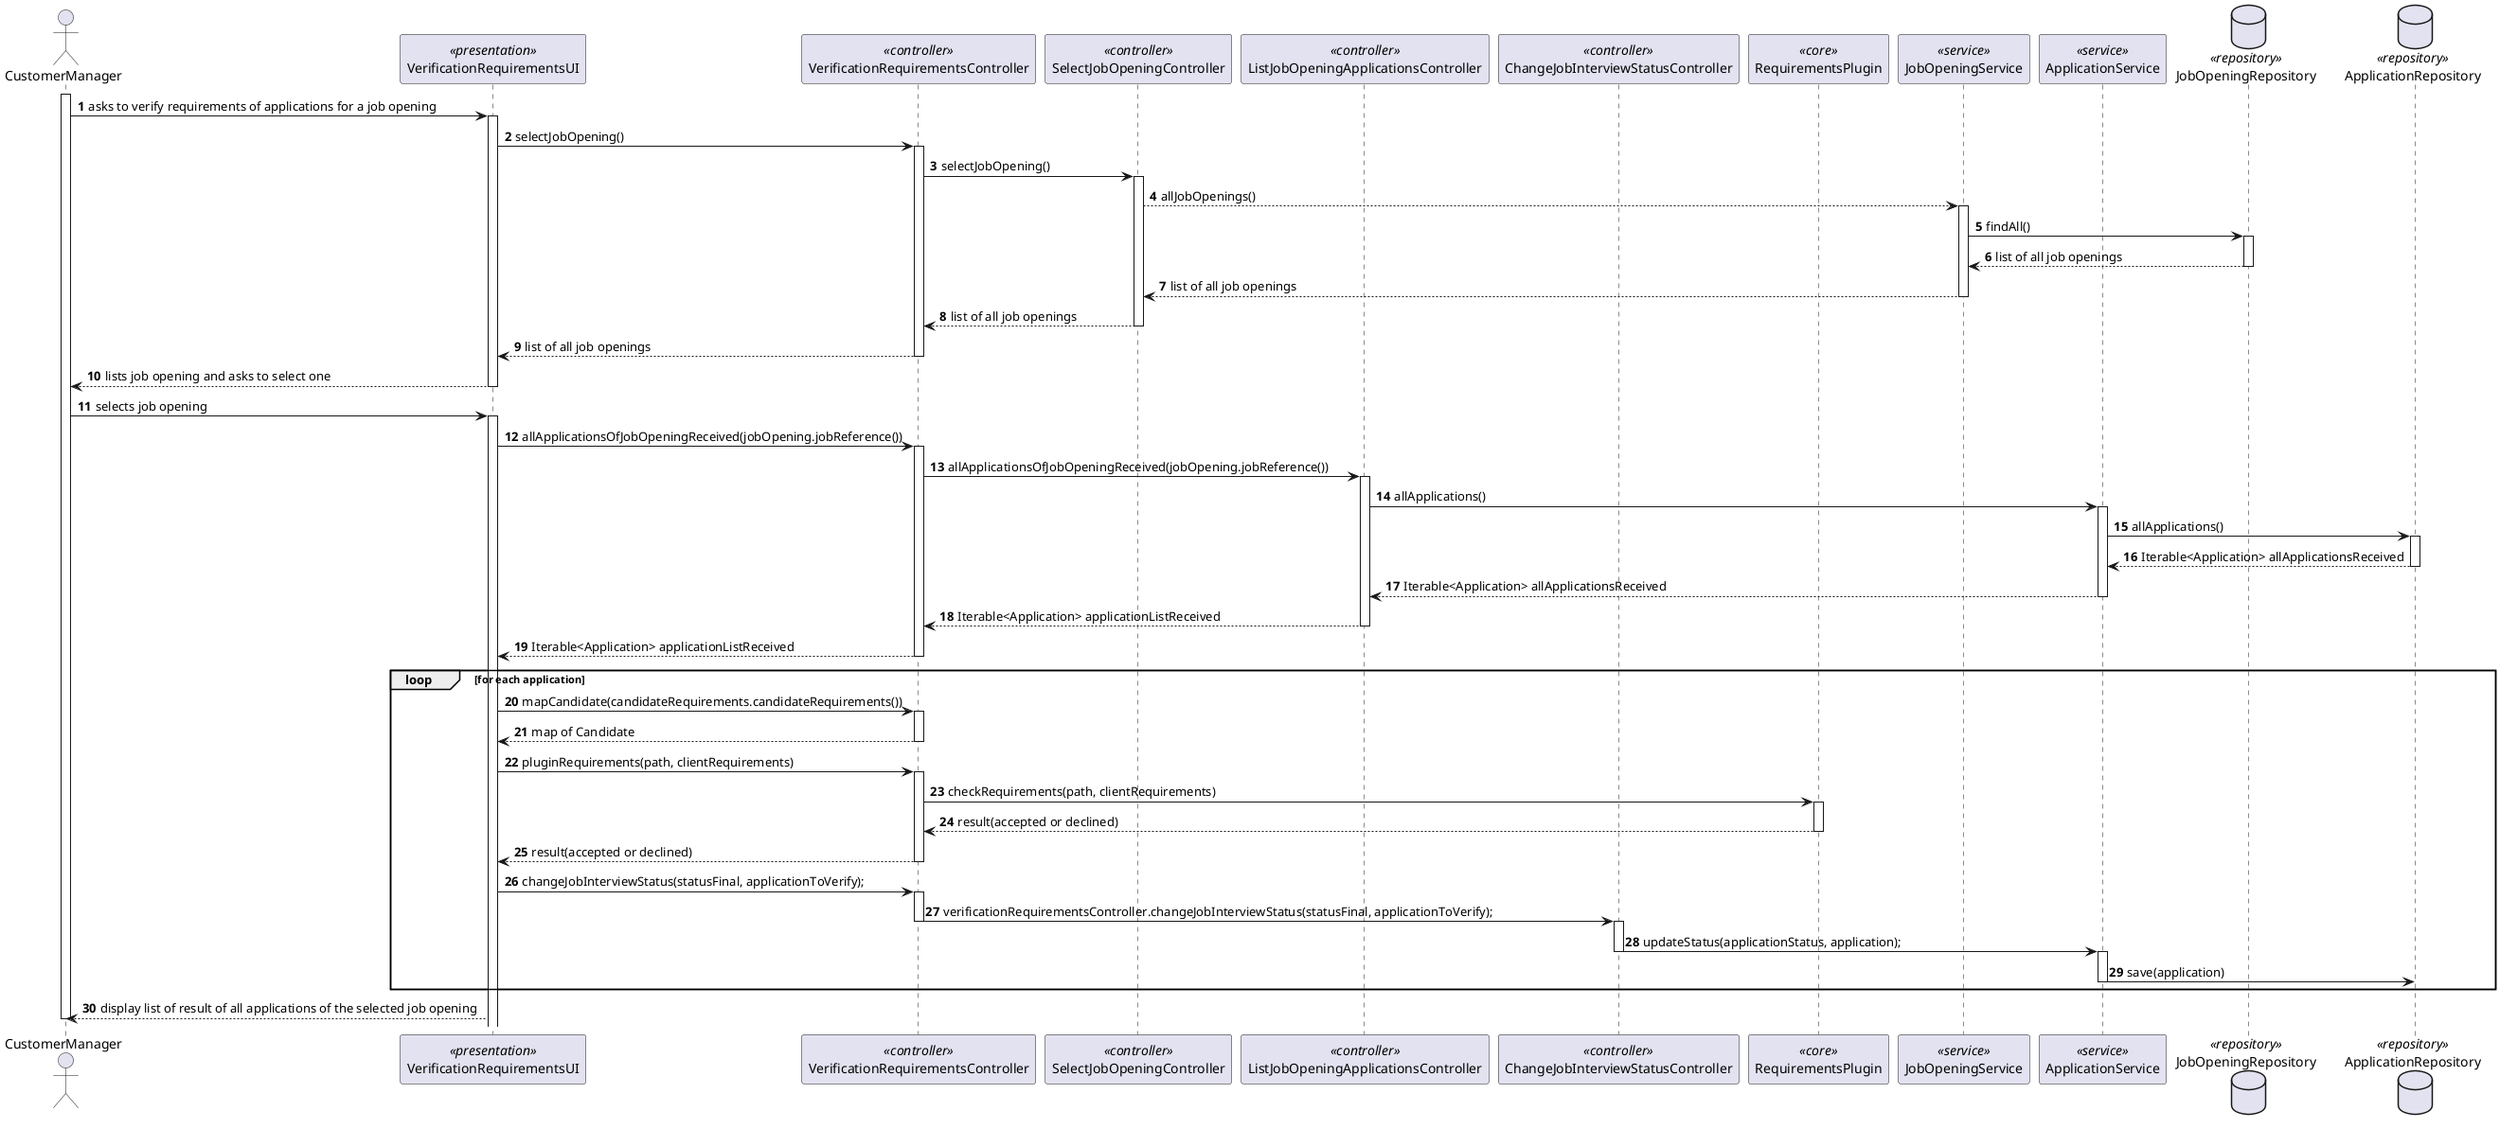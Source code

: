 @startuml
autonumber

actor CustomerManager

participant VerificationRequirementsUI <<presentation>>

participant VerificationRequirementsController <<controller>>

participant SelectJobOpeningController <<controller>>
participant ListJobOpeningApplicationsController <<controller>>
participant ChangeJobInterviewStatusController <<controller>>

participant RequirementsPlugin <<core>>


participant JobOpeningService <<service>>
participant ApplicationService <<service>>

database JobOpeningRepository <<repository>>
database ApplicationRepository <<repository>>

activate CustomerManager

        CustomerManager -> VerificationRequirementsUI : asks to verify requirements of applications for a job opening

        activate VerificationRequirementsUI

        VerificationRequirementsUI -> VerificationRequirementsController: selectJobOpening()

        activate VerificationRequirementsController

        VerificationRequirementsController -> SelectJobOpeningController : selectJobOpening()

        activate SelectJobOpeningController



            SelectJobOpeningController --> JobOpeningService : allJobOpenings()

        activate JobOpeningService

        JobOpeningService -> JobOpeningRepository : findAll()

        activate JobOpeningRepository

        JobOpeningRepository --> JobOpeningService  : list of all job openings

        deactivate JobOpeningRepository

        JobOpeningService --> SelectJobOpeningController : list of all job openings

        deactivate JobOpeningService

        SelectJobOpeningController --> VerificationRequirementsController : list of all job openings

        deactivate SelectJobOpeningController

        VerificationRequirementsController --> VerificationRequirementsUI : list of all job openings

        deactivate VerificationRequirementsController

        VerificationRequirementsUI --> CustomerManager : lists job opening and asks to select one

        deactivate VerificationRequirementsUI

CustomerManager -> VerificationRequirementsUI : selects job opening

    activate VerificationRequirementsUI

        VerificationRequirementsUI -> VerificationRequirementsController : allApplicationsOfJobOpeningReceived(jobOpening.jobReference())

        activate VerificationRequirementsController

        VerificationRequirementsController -> ListJobOpeningApplicationsController : allApplicationsOfJobOpeningReceived(jobOpening.jobReference())

        activate ListJobOpeningApplicationsController

            ListJobOpeningApplicationsController -> ApplicationService : allApplications()
            activate ApplicationService

                ApplicationService -> ApplicationRepository : allApplications()
                activate ApplicationRepository

                    ApplicationRepository --> ApplicationService : Iterable<Application> allApplicationsReceived
                deactivate ApplicationRepository


            ApplicationService --> ListJobOpeningApplicationsController : Iterable<Application> allApplicationsReceived

                deactivate ApplicationService

            ListJobOpeningApplicationsController --> VerificationRequirementsController : Iterable<Application> applicationListReceived

        deactivate ListJobOpeningApplicationsController

        VerificationRequirementsController --> VerificationRequirementsUI : Iterable<Application> applicationListReceived

        deactivate VerificationRequirementsController

loop for each application

        VerificationRequirementsUI -> VerificationRequirementsController : mapCandidate(candidateRequirements.candidateRequirements())

        activate VerificationRequirementsController

        VerificationRequirementsController --> VerificationRequirementsUI : map of Candidate

        deactivate VerificationRequirementsController

        VerificationRequirementsUI -> VerificationRequirementsController : pluginRequirements(path, clientRequirements)

        activate VerificationRequirementsController

        VerificationRequirementsController -> RequirementsPlugin : checkRequirements(path, clientRequirements)

        activate RequirementsPlugin

        RequirementsPlugin --> VerificationRequirementsController : result(accepted or declined)

        deactivate RequirementsPlugin

        VerificationRequirementsController --> VerificationRequirementsUI : result(accepted or declined)

        deactivate VerificationRequirementsController

        VerificationRequirementsUI -> VerificationRequirementsController : changeJobInterviewStatus(statusFinal, applicationToVerify);

        activate VerificationRequirementsController

        VerificationRequirementsController -> ChangeJobInterviewStatusController: verificationRequirementsController.changeJobInterviewStatus(statusFinal, applicationToVerify);

        deactivate VerificationRequirementsController
        activate ChangeJobInterviewStatusController

        ChangeJobInterviewStatusController -> ApplicationService : updateStatus(applicationStatus, application);
        deactivate ChangeJobInterviewStatusController
        activate ApplicationService

        ApplicationService -> ApplicationRepository: save(application)

        deactivate ApplicationService

end


        deactivate VerificationRequirementsController

        VerificationRequirementsUI --> CustomerManager : display list of result of all applications of the selected job opening






deactivate CustomerManager

@enduml


